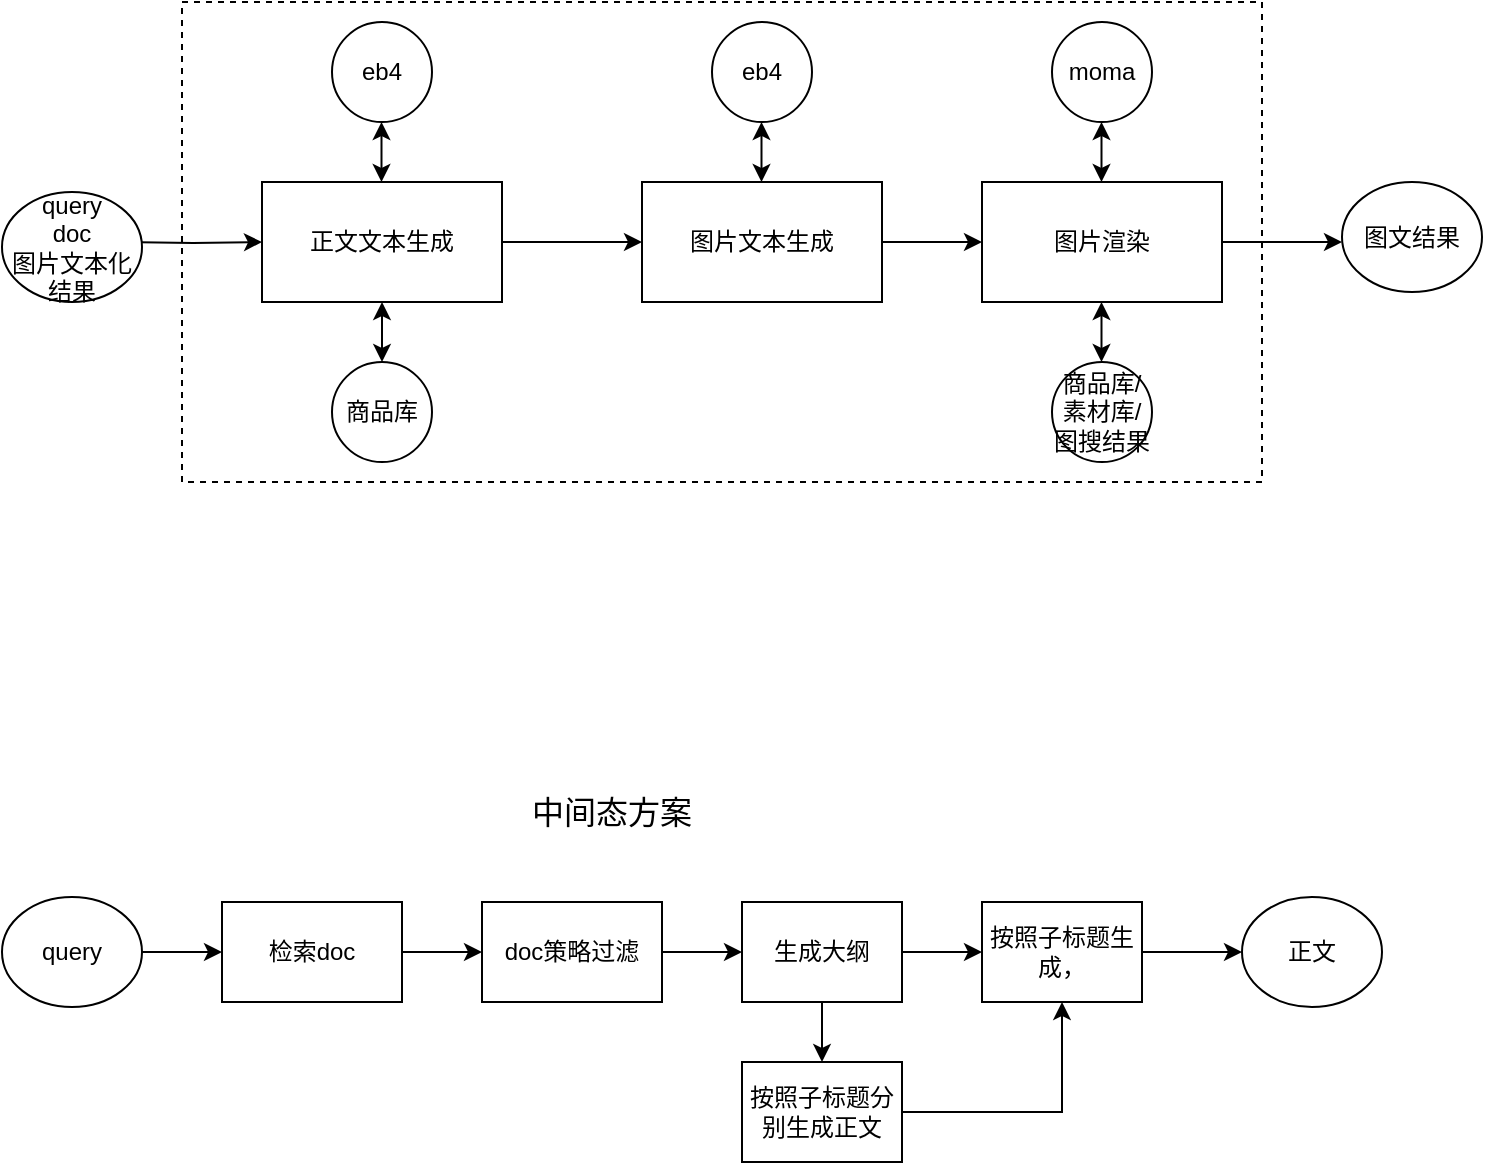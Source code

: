 <mxfile version="24.0.7" type="github">
  <diagram name="第 1 页" id="sWyoC19I4RydiqZFY0lz">
    <mxGraphModel dx="1060" dy="621" grid="1" gridSize="10" guides="1" tooltips="1" connect="1" arrows="1" fold="1" page="1" pageScale="1" pageWidth="1654" pageHeight="2336" math="0" shadow="0">
      <root>
        <mxCell id="0" />
        <mxCell id="1" parent="0" />
        <mxCell id="mlmCI0FPLl2TW3I2DfcZ-27" value="" style="rounded=0;whiteSpace=wrap;html=1;dashed=1;" parent="1" vertex="1">
          <mxGeometry x="400" y="230" width="540" height="240" as="geometry" />
        </mxCell>
        <mxCell id="mlmCI0FPLl2TW3I2DfcZ-1" value="商品库" style="ellipse;whiteSpace=wrap;html=1;aspect=fixed;" parent="1" vertex="1">
          <mxGeometry x="475" y="410" width="50" height="50" as="geometry" />
        </mxCell>
        <mxCell id="mlmCI0FPLl2TW3I2DfcZ-4" value="" style="edgeStyle=orthogonalEdgeStyle;rounded=0;orthogonalLoop=1;jettySize=auto;html=1;" parent="1" target="mlmCI0FPLl2TW3I2DfcZ-3" edge="1">
          <mxGeometry relative="1" as="geometry">
            <mxPoint x="370" y="350" as="sourcePoint" />
          </mxGeometry>
        </mxCell>
        <mxCell id="mlmCI0FPLl2TW3I2DfcZ-7" value="" style="edgeStyle=orthogonalEdgeStyle;rounded=0;orthogonalLoop=1;jettySize=auto;html=1;" parent="1" source="mlmCI0FPLl2TW3I2DfcZ-3" target="mlmCI0FPLl2TW3I2DfcZ-5" edge="1">
          <mxGeometry relative="1" as="geometry" />
        </mxCell>
        <mxCell id="mlmCI0FPLl2TW3I2DfcZ-3" value="正文文本生成" style="rounded=0;whiteSpace=wrap;html=1;" parent="1" vertex="1">
          <mxGeometry x="440" y="320" width="120" height="60" as="geometry" />
        </mxCell>
        <mxCell id="mlmCI0FPLl2TW3I2DfcZ-8" value="" style="edgeStyle=orthogonalEdgeStyle;rounded=0;orthogonalLoop=1;jettySize=auto;html=1;" parent="1" source="mlmCI0FPLl2TW3I2DfcZ-5" target="mlmCI0FPLl2TW3I2DfcZ-6" edge="1">
          <mxGeometry relative="1" as="geometry" />
        </mxCell>
        <mxCell id="mlmCI0FPLl2TW3I2DfcZ-5" value="图片文本生成" style="rounded=0;whiteSpace=wrap;html=1;" parent="1" vertex="1">
          <mxGeometry x="630" y="320" width="120" height="60" as="geometry" />
        </mxCell>
        <mxCell id="mlmCI0FPLl2TW3I2DfcZ-22" value="" style="edgeStyle=orthogonalEdgeStyle;rounded=0;orthogonalLoop=1;jettySize=auto;html=1;" parent="1" source="mlmCI0FPLl2TW3I2DfcZ-6" edge="1">
          <mxGeometry relative="1" as="geometry">
            <mxPoint x="980" y="350" as="targetPoint" />
          </mxGeometry>
        </mxCell>
        <mxCell id="mlmCI0FPLl2TW3I2DfcZ-6" value="图片渲染" style="rounded=0;whiteSpace=wrap;html=1;" parent="1" vertex="1">
          <mxGeometry x="800" y="320" width="120" height="60" as="geometry" />
        </mxCell>
        <mxCell id="mlmCI0FPLl2TW3I2DfcZ-9" value="eb4" style="ellipse;whiteSpace=wrap;html=1;aspect=fixed;" parent="1" vertex="1">
          <mxGeometry x="475" y="240" width="50" height="50" as="geometry" />
        </mxCell>
        <mxCell id="mlmCI0FPLl2TW3I2DfcZ-11" value="eb4" style="ellipse;whiteSpace=wrap;html=1;aspect=fixed;" parent="1" vertex="1">
          <mxGeometry x="665" y="240" width="50" height="50" as="geometry" />
        </mxCell>
        <mxCell id="mlmCI0FPLl2TW3I2DfcZ-12" value="moma" style="ellipse;whiteSpace=wrap;html=1;aspect=fixed;" parent="1" vertex="1">
          <mxGeometry x="835" y="240" width="50" height="50" as="geometry" />
        </mxCell>
        <mxCell id="mlmCI0FPLl2TW3I2DfcZ-14" value="商品库/素材库/&lt;br&gt;图搜结果" style="ellipse;whiteSpace=wrap;html=1;aspect=fixed;" parent="1" vertex="1">
          <mxGeometry x="835" y="410" width="50" height="50" as="geometry" />
        </mxCell>
        <mxCell id="mlmCI0FPLl2TW3I2DfcZ-16" value="" style="endArrow=classic;startArrow=classic;html=1;rounded=0;entryX=0.5;entryY=1;entryDx=0;entryDy=0;exitX=0.5;exitY=0;exitDx=0;exitDy=0;" parent="1" source="mlmCI0FPLl2TW3I2DfcZ-1" target="mlmCI0FPLl2TW3I2DfcZ-3" edge="1">
          <mxGeometry width="50" height="50" relative="1" as="geometry">
            <mxPoint x="700" y="430" as="sourcePoint" />
            <mxPoint x="750" y="380" as="targetPoint" />
          </mxGeometry>
        </mxCell>
        <mxCell id="mlmCI0FPLl2TW3I2DfcZ-17" value="" style="endArrow=classic;startArrow=classic;html=1;rounded=0;entryX=0.5;entryY=1;entryDx=0;entryDy=0;exitX=0.5;exitY=0;exitDx=0;exitDy=0;" parent="1" edge="1">
          <mxGeometry width="50" height="50" relative="1" as="geometry">
            <mxPoint x="499.75" y="320" as="sourcePoint" />
            <mxPoint x="499.75" y="290" as="targetPoint" />
          </mxGeometry>
        </mxCell>
        <mxCell id="mlmCI0FPLl2TW3I2DfcZ-18" value="" style="endArrow=classic;startArrow=classic;html=1;rounded=0;entryX=0.5;entryY=1;entryDx=0;entryDy=0;exitX=0.5;exitY=0;exitDx=0;exitDy=0;" parent="1" edge="1">
          <mxGeometry width="50" height="50" relative="1" as="geometry">
            <mxPoint x="689.75" y="320" as="sourcePoint" />
            <mxPoint x="689.75" y="290" as="targetPoint" />
          </mxGeometry>
        </mxCell>
        <mxCell id="mlmCI0FPLl2TW3I2DfcZ-19" value="" style="endArrow=classic;startArrow=classic;html=1;rounded=0;entryX=0.5;entryY=1;entryDx=0;entryDy=0;exitX=0.5;exitY=0;exitDx=0;exitDy=0;" parent="1" edge="1">
          <mxGeometry width="50" height="50" relative="1" as="geometry">
            <mxPoint x="859.75" y="320" as="sourcePoint" />
            <mxPoint x="859.75" y="290" as="targetPoint" />
          </mxGeometry>
        </mxCell>
        <mxCell id="mlmCI0FPLl2TW3I2DfcZ-20" value="" style="endArrow=classic;startArrow=classic;html=1;rounded=0;entryX=0.5;entryY=1;entryDx=0;entryDy=0;exitX=0.5;exitY=0;exitDx=0;exitDy=0;" parent="1" edge="1">
          <mxGeometry width="50" height="50" relative="1" as="geometry">
            <mxPoint x="859.75" y="410" as="sourcePoint" />
            <mxPoint x="859.75" y="380" as="targetPoint" />
          </mxGeometry>
        </mxCell>
        <mxCell id="mlmCI0FPLl2TW3I2DfcZ-23" value="query&lt;br&gt;doc&lt;br&gt;图片文本化结果" style="ellipse;whiteSpace=wrap;html=1;" parent="1" vertex="1">
          <mxGeometry x="310" y="325" width="70" height="55" as="geometry" />
        </mxCell>
        <mxCell id="mlmCI0FPLl2TW3I2DfcZ-24" value="图文结果" style="ellipse;whiteSpace=wrap;html=1;" parent="1" vertex="1">
          <mxGeometry x="980" y="320" width="70" height="55" as="geometry" />
        </mxCell>
        <mxCell id="qne7D24VlyjvxlRwsbEC-5" value="" style="edgeStyle=orthogonalEdgeStyle;rounded=0;orthogonalLoop=1;jettySize=auto;html=1;" edge="1" parent="1" source="qne7D24VlyjvxlRwsbEC-1" target="qne7D24VlyjvxlRwsbEC-3">
          <mxGeometry relative="1" as="geometry" />
        </mxCell>
        <mxCell id="qne7D24VlyjvxlRwsbEC-1" value="query" style="ellipse;whiteSpace=wrap;html=1;" vertex="1" parent="1">
          <mxGeometry x="310" y="677.5" width="70" height="55" as="geometry" />
        </mxCell>
        <mxCell id="qne7D24VlyjvxlRwsbEC-7" value="" style="edgeStyle=orthogonalEdgeStyle;rounded=0;orthogonalLoop=1;jettySize=auto;html=1;" edge="1" parent="1" source="qne7D24VlyjvxlRwsbEC-3" target="qne7D24VlyjvxlRwsbEC-6">
          <mxGeometry relative="1" as="geometry" />
        </mxCell>
        <mxCell id="qne7D24VlyjvxlRwsbEC-3" value="检索doc" style="rounded=0;whiteSpace=wrap;html=1;" vertex="1" parent="1">
          <mxGeometry x="420" y="680" width="90" height="50" as="geometry" />
        </mxCell>
        <mxCell id="qne7D24VlyjvxlRwsbEC-9" value="" style="edgeStyle=orthogonalEdgeStyle;rounded=0;orthogonalLoop=1;jettySize=auto;html=1;" edge="1" parent="1" source="qne7D24VlyjvxlRwsbEC-6" target="qne7D24VlyjvxlRwsbEC-8">
          <mxGeometry relative="1" as="geometry" />
        </mxCell>
        <mxCell id="qne7D24VlyjvxlRwsbEC-6" value="doc策略过滤" style="rounded=0;whiteSpace=wrap;html=1;" vertex="1" parent="1">
          <mxGeometry x="550" y="680" width="90" height="50" as="geometry" />
        </mxCell>
        <mxCell id="qne7D24VlyjvxlRwsbEC-11" value="" style="edgeStyle=orthogonalEdgeStyle;rounded=0;orthogonalLoop=1;jettySize=auto;html=1;" edge="1" parent="1" source="qne7D24VlyjvxlRwsbEC-8" target="qne7D24VlyjvxlRwsbEC-10">
          <mxGeometry relative="1" as="geometry" />
        </mxCell>
        <mxCell id="qne7D24VlyjvxlRwsbEC-14" value="" style="edgeStyle=orthogonalEdgeStyle;rounded=0;orthogonalLoop=1;jettySize=auto;html=1;" edge="1" parent="1" source="qne7D24VlyjvxlRwsbEC-8" target="qne7D24VlyjvxlRwsbEC-12">
          <mxGeometry relative="1" as="geometry" />
        </mxCell>
        <mxCell id="qne7D24VlyjvxlRwsbEC-8" value="生成大纲" style="rounded=0;whiteSpace=wrap;html=1;" vertex="1" parent="1">
          <mxGeometry x="680" y="680" width="80" height="50" as="geometry" />
        </mxCell>
        <mxCell id="qne7D24VlyjvxlRwsbEC-13" style="edgeStyle=orthogonalEdgeStyle;rounded=0;orthogonalLoop=1;jettySize=auto;html=1;" edge="1" parent="1" source="qne7D24VlyjvxlRwsbEC-10" target="qne7D24VlyjvxlRwsbEC-12">
          <mxGeometry relative="1" as="geometry" />
        </mxCell>
        <mxCell id="qne7D24VlyjvxlRwsbEC-10" value="按照子标题分别生成正文" style="rounded=0;whiteSpace=wrap;html=1;" vertex="1" parent="1">
          <mxGeometry x="680" y="760" width="80" height="50" as="geometry" />
        </mxCell>
        <mxCell id="qne7D24VlyjvxlRwsbEC-16" value="" style="edgeStyle=orthogonalEdgeStyle;rounded=0;orthogonalLoop=1;jettySize=auto;html=1;" edge="1" parent="1" source="qne7D24VlyjvxlRwsbEC-12" target="qne7D24VlyjvxlRwsbEC-15">
          <mxGeometry relative="1" as="geometry" />
        </mxCell>
        <mxCell id="qne7D24VlyjvxlRwsbEC-12" value="按照子标题生成，" style="rounded=0;whiteSpace=wrap;html=1;" vertex="1" parent="1">
          <mxGeometry x="800" y="680" width="80" height="50" as="geometry" />
        </mxCell>
        <mxCell id="qne7D24VlyjvxlRwsbEC-15" value="正文" style="ellipse;whiteSpace=wrap;html=1;" vertex="1" parent="1">
          <mxGeometry x="930" y="677.5" width="70" height="55" as="geometry" />
        </mxCell>
        <mxCell id="qne7D24VlyjvxlRwsbEC-17" value="&lt;font style=&quot;font-size: 16px;&quot;&gt;中间态方案&lt;/font&gt;" style="text;html=1;align=center;verticalAlign=middle;whiteSpace=wrap;rounded=0;" vertex="1" parent="1">
          <mxGeometry x="560" y="620" width="110" height="30" as="geometry" />
        </mxCell>
      </root>
    </mxGraphModel>
  </diagram>
</mxfile>
